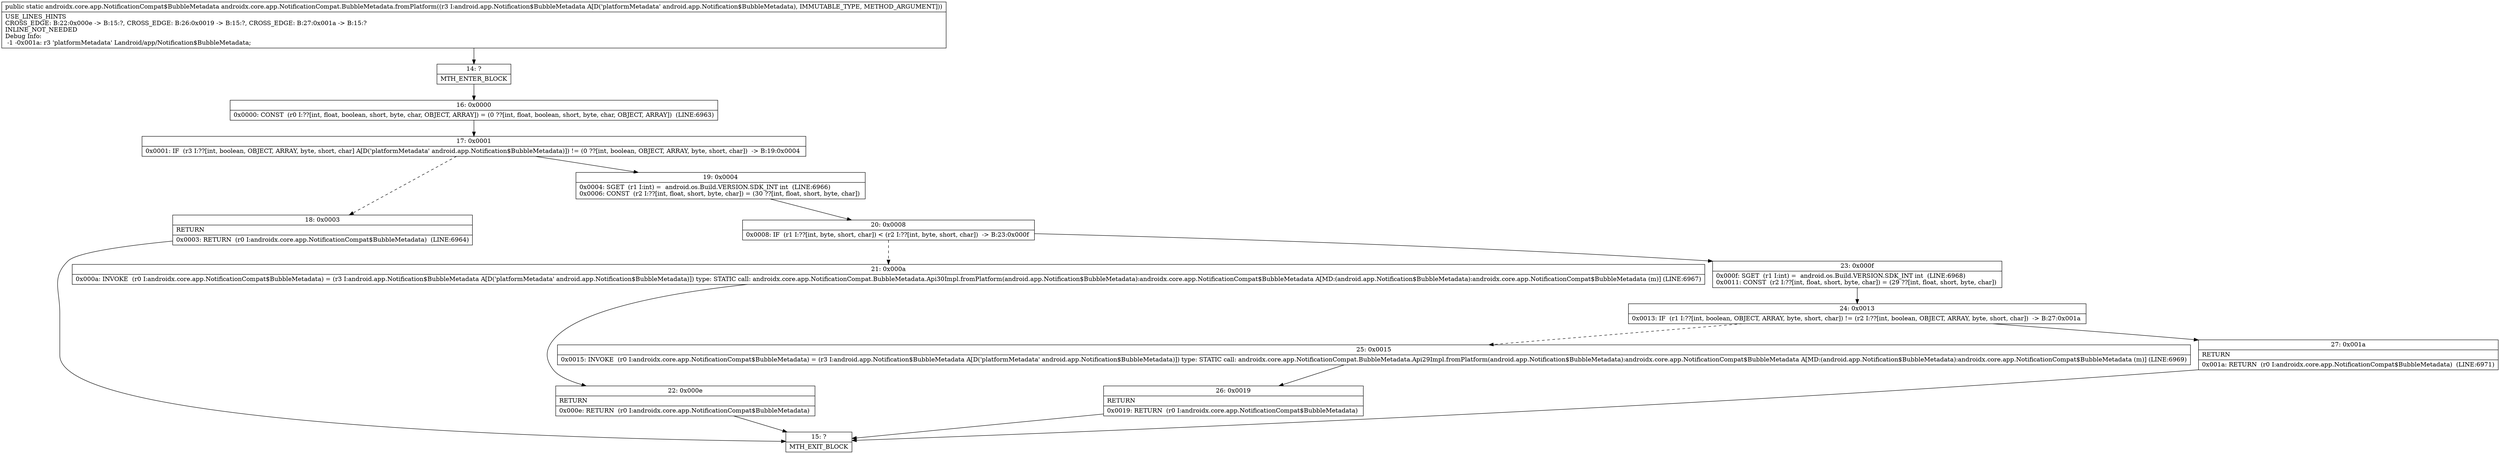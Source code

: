 digraph "CFG forandroidx.core.app.NotificationCompat.BubbleMetadata.fromPlatform(Landroid\/app\/Notification$BubbleMetadata;)Landroidx\/core\/app\/NotificationCompat$BubbleMetadata;" {
Node_14 [shape=record,label="{14\:\ ?|MTH_ENTER_BLOCK\l}"];
Node_16 [shape=record,label="{16\:\ 0x0000|0x0000: CONST  (r0 I:??[int, float, boolean, short, byte, char, OBJECT, ARRAY]) = (0 ??[int, float, boolean, short, byte, char, OBJECT, ARRAY])  (LINE:6963)\l}"];
Node_17 [shape=record,label="{17\:\ 0x0001|0x0001: IF  (r3 I:??[int, boolean, OBJECT, ARRAY, byte, short, char] A[D('platformMetadata' android.app.Notification$BubbleMetadata)]) != (0 ??[int, boolean, OBJECT, ARRAY, byte, short, char])  \-\> B:19:0x0004 \l}"];
Node_18 [shape=record,label="{18\:\ 0x0003|RETURN\l|0x0003: RETURN  (r0 I:androidx.core.app.NotificationCompat$BubbleMetadata)  (LINE:6964)\l}"];
Node_15 [shape=record,label="{15\:\ ?|MTH_EXIT_BLOCK\l}"];
Node_19 [shape=record,label="{19\:\ 0x0004|0x0004: SGET  (r1 I:int) =  android.os.Build.VERSION.SDK_INT int  (LINE:6966)\l0x0006: CONST  (r2 I:??[int, float, short, byte, char]) = (30 ??[int, float, short, byte, char]) \l}"];
Node_20 [shape=record,label="{20\:\ 0x0008|0x0008: IF  (r1 I:??[int, byte, short, char]) \< (r2 I:??[int, byte, short, char])  \-\> B:23:0x000f \l}"];
Node_21 [shape=record,label="{21\:\ 0x000a|0x000a: INVOKE  (r0 I:androidx.core.app.NotificationCompat$BubbleMetadata) = (r3 I:android.app.Notification$BubbleMetadata A[D('platformMetadata' android.app.Notification$BubbleMetadata)]) type: STATIC call: androidx.core.app.NotificationCompat.BubbleMetadata.Api30Impl.fromPlatform(android.app.Notification$BubbleMetadata):androidx.core.app.NotificationCompat$BubbleMetadata A[MD:(android.app.Notification$BubbleMetadata):androidx.core.app.NotificationCompat$BubbleMetadata (m)] (LINE:6967)\l}"];
Node_22 [shape=record,label="{22\:\ 0x000e|RETURN\l|0x000e: RETURN  (r0 I:androidx.core.app.NotificationCompat$BubbleMetadata) \l}"];
Node_23 [shape=record,label="{23\:\ 0x000f|0x000f: SGET  (r1 I:int) =  android.os.Build.VERSION.SDK_INT int  (LINE:6968)\l0x0011: CONST  (r2 I:??[int, float, short, byte, char]) = (29 ??[int, float, short, byte, char]) \l}"];
Node_24 [shape=record,label="{24\:\ 0x0013|0x0013: IF  (r1 I:??[int, boolean, OBJECT, ARRAY, byte, short, char]) != (r2 I:??[int, boolean, OBJECT, ARRAY, byte, short, char])  \-\> B:27:0x001a \l}"];
Node_25 [shape=record,label="{25\:\ 0x0015|0x0015: INVOKE  (r0 I:androidx.core.app.NotificationCompat$BubbleMetadata) = (r3 I:android.app.Notification$BubbleMetadata A[D('platformMetadata' android.app.Notification$BubbleMetadata)]) type: STATIC call: androidx.core.app.NotificationCompat.BubbleMetadata.Api29Impl.fromPlatform(android.app.Notification$BubbleMetadata):androidx.core.app.NotificationCompat$BubbleMetadata A[MD:(android.app.Notification$BubbleMetadata):androidx.core.app.NotificationCompat$BubbleMetadata (m)] (LINE:6969)\l}"];
Node_26 [shape=record,label="{26\:\ 0x0019|RETURN\l|0x0019: RETURN  (r0 I:androidx.core.app.NotificationCompat$BubbleMetadata) \l}"];
Node_27 [shape=record,label="{27\:\ 0x001a|RETURN\l|0x001a: RETURN  (r0 I:androidx.core.app.NotificationCompat$BubbleMetadata)  (LINE:6971)\l}"];
MethodNode[shape=record,label="{public static androidx.core.app.NotificationCompat$BubbleMetadata androidx.core.app.NotificationCompat.BubbleMetadata.fromPlatform((r3 I:android.app.Notification$BubbleMetadata A[D('platformMetadata' android.app.Notification$BubbleMetadata), IMMUTABLE_TYPE, METHOD_ARGUMENT]))  | USE_LINES_HINTS\lCROSS_EDGE: B:22:0x000e \-\> B:15:?, CROSS_EDGE: B:26:0x0019 \-\> B:15:?, CROSS_EDGE: B:27:0x001a \-\> B:15:?\lINLINE_NOT_NEEDED\lDebug Info:\l  \-1 \-0x001a: r3 'platformMetadata' Landroid\/app\/Notification$BubbleMetadata;\l}"];
MethodNode -> Node_14;Node_14 -> Node_16;
Node_16 -> Node_17;
Node_17 -> Node_18[style=dashed];
Node_17 -> Node_19;
Node_18 -> Node_15;
Node_19 -> Node_20;
Node_20 -> Node_21[style=dashed];
Node_20 -> Node_23;
Node_21 -> Node_22;
Node_22 -> Node_15;
Node_23 -> Node_24;
Node_24 -> Node_25[style=dashed];
Node_24 -> Node_27;
Node_25 -> Node_26;
Node_26 -> Node_15;
Node_27 -> Node_15;
}

